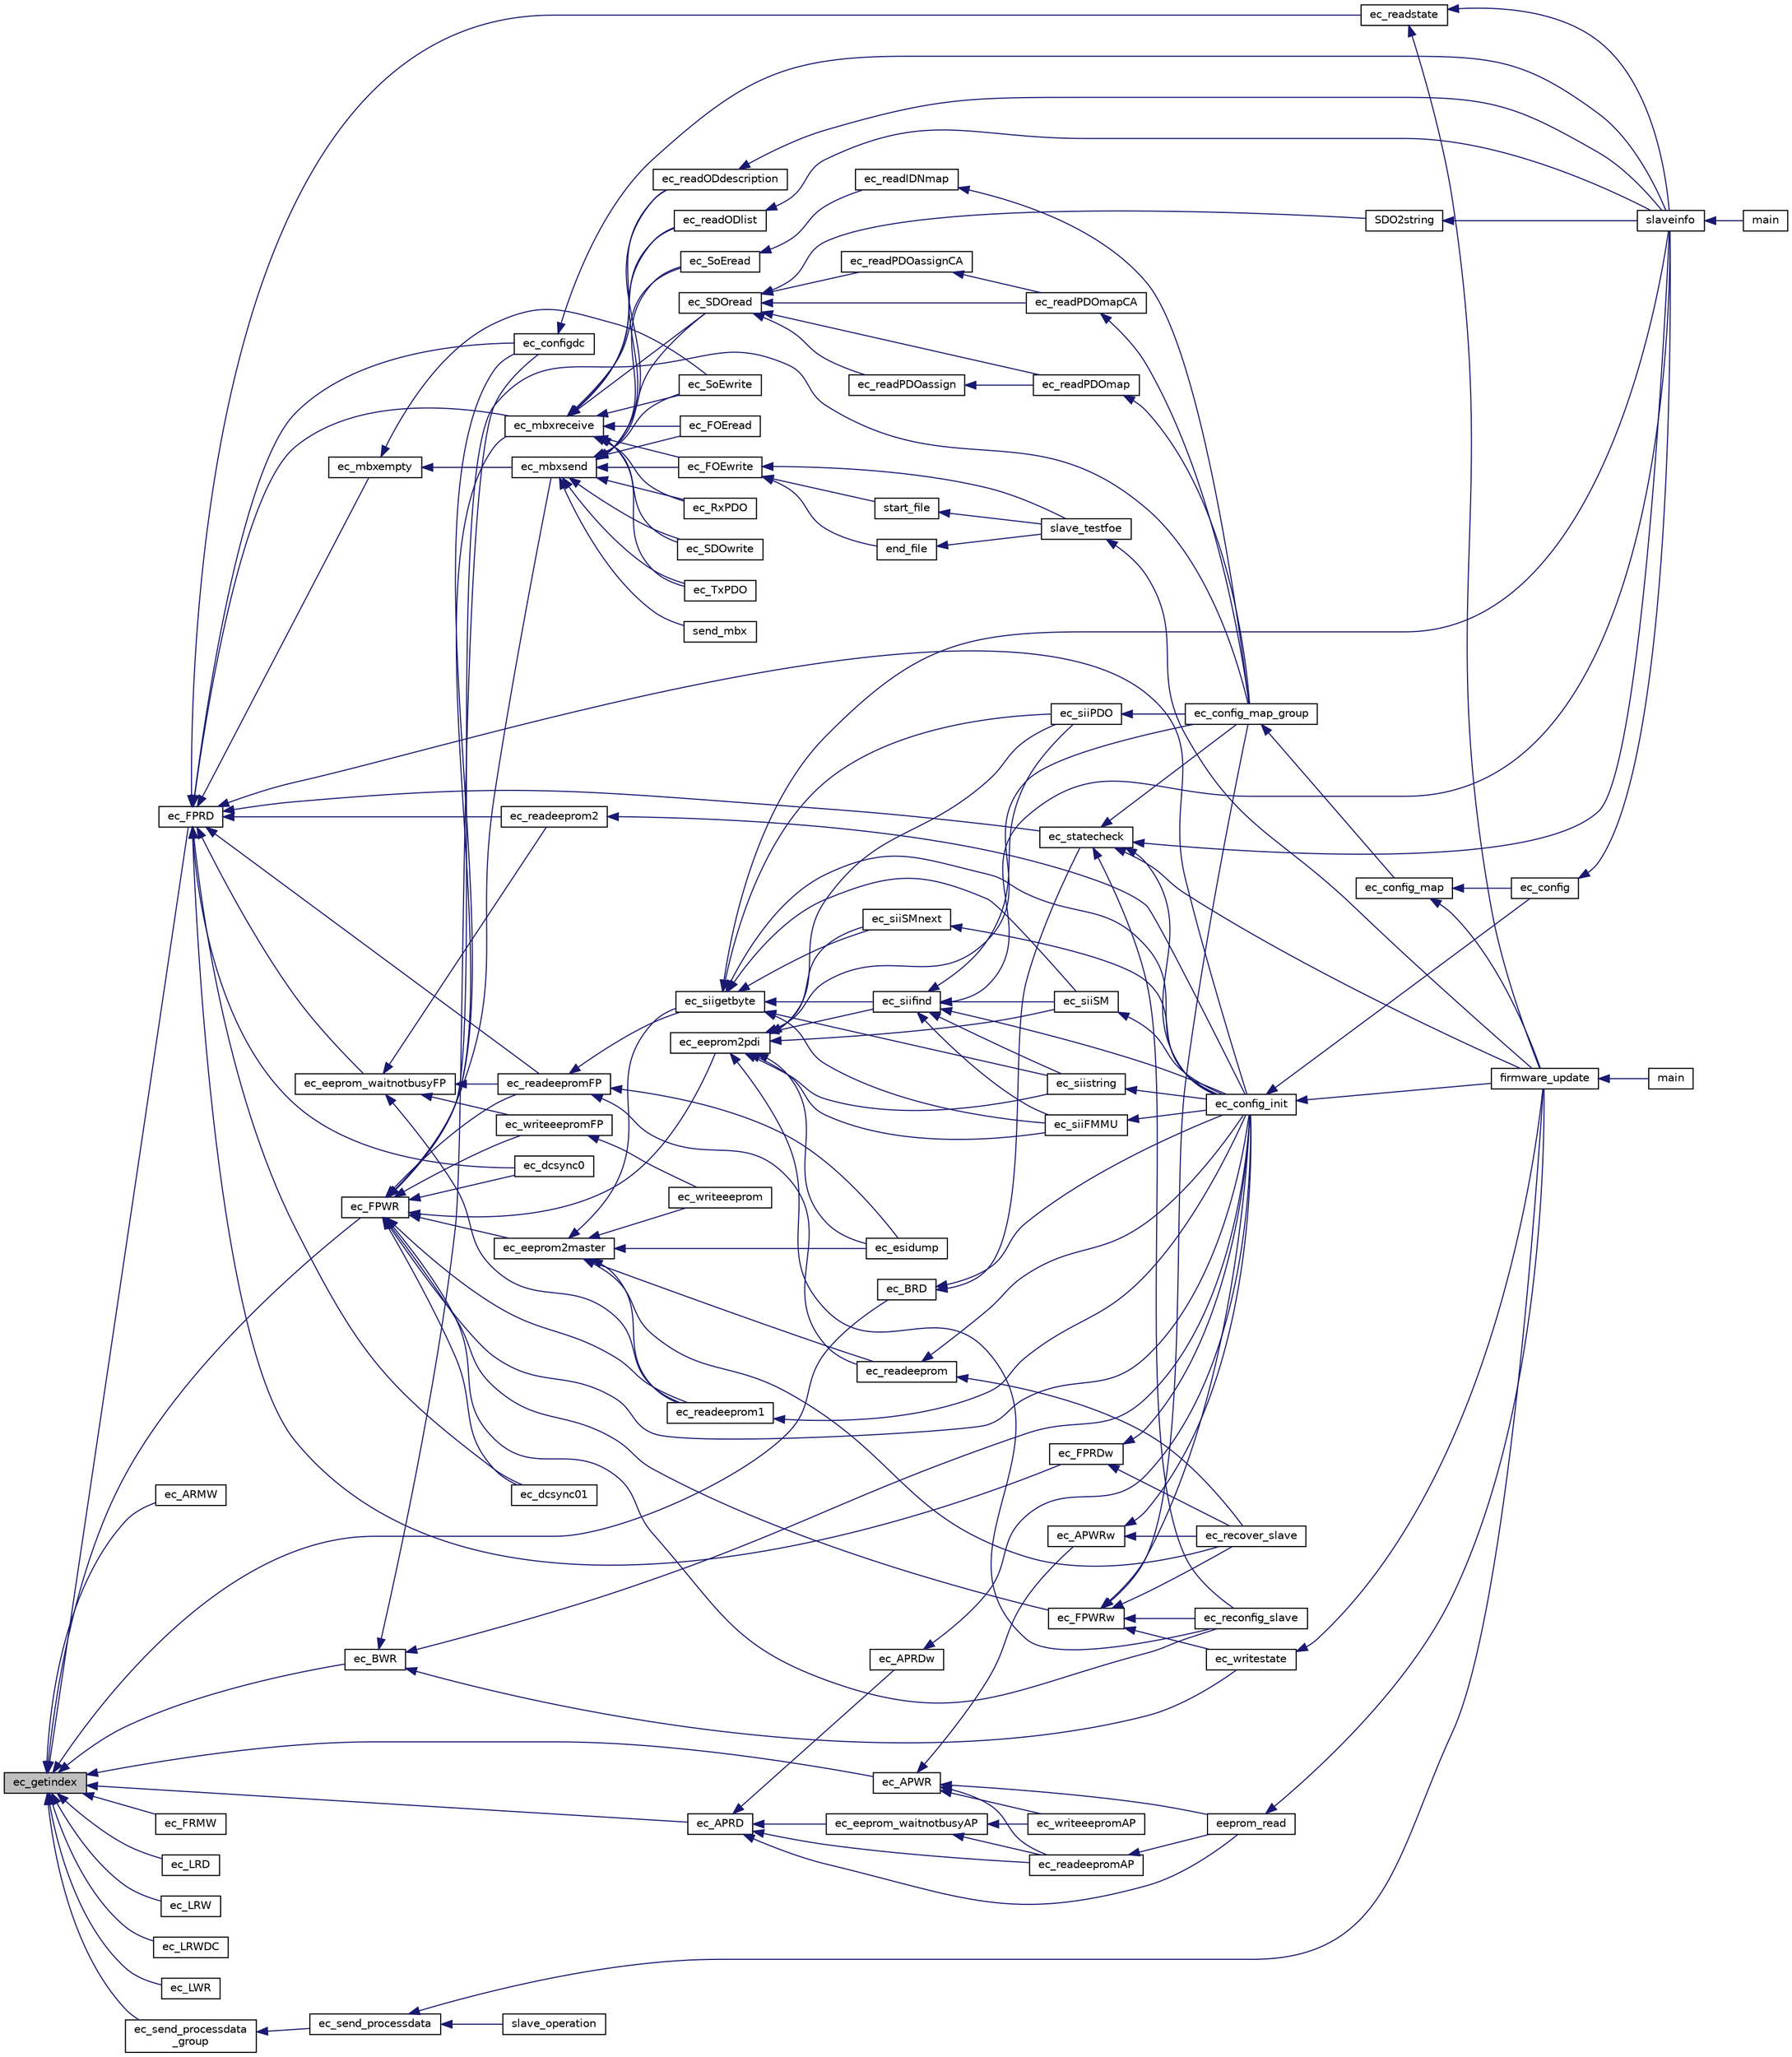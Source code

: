 digraph "ec_getindex"
{
 // INTERACTIVE_SVG=YES
  edge [fontname="Helvetica",fontsize="10",labelfontname="Helvetica",labelfontsize="10"];
  node [fontname="Helvetica",fontsize="10",shape=record];
  rankdir="LR";
  Node1 [label="ec_getindex",height=0.2,width=0.4,color="black", fillcolor="grey75", style="filled" fontcolor="black"];
  Node1 -> Node2 [dir="back",color="midnightblue",fontsize="10",style="solid",fontname="Helvetica"];
  Node2 [label="ec_APRD",height=0.2,width=0.4,color="black", fillcolor="white", style="filled",URL="$ethercatbase_8h.html#a80f6087e11fc1a42832f7c7872122308"];
  Node2 -> Node3 [dir="back",color="midnightblue",fontsize="10",style="solid",fontname="Helvetica"];
  Node3 [label="ec_APRDw",height=0.2,width=0.4,color="black", fillcolor="white", style="filled",URL="$ethercatbase_8h.html#ae04f6096929eed658625620ba507b219"];
  Node3 -> Node4 [dir="back",color="midnightblue",fontsize="10",style="solid",fontname="Helvetica"];
  Node4 [label="ec_config_init",height=0.2,width=0.4,color="black", fillcolor="white", style="filled",URL="$ethercatconfig_8h.html#ae9128b2cb982fd03fae9105d746f8656"];
  Node4 -> Node5 [dir="back",color="midnightblue",fontsize="10",style="solid",fontname="Helvetica"];
  Node5 [label="ec_config",height=0.2,width=0.4,color="black", fillcolor="white", style="filled",URL="$ethercatconfig_8h.html#a502e65cce3b0b5f8dbcabf6f25dab351"];
  Node5 -> Node6 [dir="back",color="midnightblue",fontsize="10",style="solid",fontname="Helvetica"];
  Node6 [label="slaveinfo",height=0.2,width=0.4,color="black", fillcolor="white", style="filled",URL="$slaveinfo_8c.html#a3552c609d2e51520c4afde65240a22d6"];
  Node6 -> Node7 [dir="back",color="midnightblue",fontsize="10",style="solid",fontname="Helvetica"];
  Node7 [label="main",height=0.2,width=0.4,color="black", fillcolor="white", style="filled",URL="$slaveinfo_8c.html#a0ddf1224851353fc92bfbff6f499fa97"];
  Node4 -> Node8 [dir="back",color="midnightblue",fontsize="10",style="solid",fontname="Helvetica"];
  Node8 [label="firmware_update",height=0.2,width=0.4,color="black", fillcolor="white", style="filled",URL="$fw__update_8c.html#a9e518a566b750155578e5328f5485c73"];
  Node8 -> Node9 [dir="back",color="midnightblue",fontsize="10",style="solid",fontname="Helvetica"];
  Node9 [label="main",height=0.2,width=0.4,color="black", fillcolor="white", style="filled",URL="$main_8xc.html#a840291bc02cba5474a4cb46a9b9566fe"];
  Node2 -> Node10 [dir="back",color="midnightblue",fontsize="10",style="solid",fontname="Helvetica"];
  Node10 [label="ec_eeprom_waitnotbusyAP",height=0.2,width=0.4,color="black", fillcolor="white", style="filled",URL="$ethercatmain_8c.html#af4b40499a69dd20db5aa8da081c7274f"];
  Node10 -> Node11 [dir="back",color="midnightblue",fontsize="10",style="solid",fontname="Helvetica"];
  Node11 [label="ec_readeepromAP",height=0.2,width=0.4,color="black", fillcolor="white", style="filled",URL="$ethercatmain_8h.html#ad1f3c620e76b3395d7deccc23ef0f8c5"];
  Node11 -> Node12 [dir="back",color="midnightblue",fontsize="10",style="solid",fontname="Helvetica"];
  Node12 [label="eeprom_read",height=0.2,width=0.4,color="black", fillcolor="white", style="filled",URL="$fw__update_8c.html#a1f7b392753323c242f0c4fafb71def77"];
  Node12 -> Node8 [dir="back",color="midnightblue",fontsize="10",style="solid",fontname="Helvetica"];
  Node10 -> Node13 [dir="back",color="midnightblue",fontsize="10",style="solid",fontname="Helvetica"];
  Node13 [label="ec_writeeepromAP",height=0.2,width=0.4,color="black", fillcolor="white", style="filled",URL="$ethercatmain_8h.html#a968dc550dde8340fbe80032f81662427"];
  Node2 -> Node11 [dir="back",color="midnightblue",fontsize="10",style="solid",fontname="Helvetica"];
  Node2 -> Node12 [dir="back",color="midnightblue",fontsize="10",style="solid",fontname="Helvetica"];
  Node1 -> Node14 [dir="back",color="midnightblue",fontsize="10",style="solid",fontname="Helvetica"];
  Node14 [label="ec_APWR",height=0.2,width=0.4,color="black", fillcolor="white", style="filled",URL="$ethercatbase_8h.html#a02a1741d276571009e46fbe39e9f729f"];
  Node14 -> Node15 [dir="back",color="midnightblue",fontsize="10",style="solid",fontname="Helvetica"];
  Node15 [label="ec_APWRw",height=0.2,width=0.4,color="black", fillcolor="white", style="filled",URL="$ethercatbase_8h.html#aca3c5979b5549da9f4a6f441a74e132b"];
  Node15 -> Node4 [dir="back",color="midnightblue",fontsize="10",style="solid",fontname="Helvetica"];
  Node15 -> Node16 [dir="back",color="midnightblue",fontsize="10",style="solid",fontname="Helvetica"];
  Node16 [label="ec_recover_slave",height=0.2,width=0.4,color="black", fillcolor="white", style="filled",URL="$ethercatconfig_8h.html#a9b5b7f6f83d4ee41b72306891f0679f1"];
  Node14 -> Node11 [dir="back",color="midnightblue",fontsize="10",style="solid",fontname="Helvetica"];
  Node14 -> Node13 [dir="back",color="midnightblue",fontsize="10",style="solid",fontname="Helvetica"];
  Node14 -> Node12 [dir="back",color="midnightblue",fontsize="10",style="solid",fontname="Helvetica"];
  Node1 -> Node17 [dir="back",color="midnightblue",fontsize="10",style="solid",fontname="Helvetica"];
  Node17 [label="ec_ARMW",height=0.2,width=0.4,color="black", fillcolor="white", style="filled",URL="$ethercatbase_8h.html#a9fb77485174d13b8b5fe8bd2cac816e9"];
  Node1 -> Node18 [dir="back",color="midnightblue",fontsize="10",style="solid",fontname="Helvetica"];
  Node18 [label="ec_BRD",height=0.2,width=0.4,color="black", fillcolor="white", style="filled",URL="$ethercatbase_8h.html#a30d9ab75b270ba904509fb1af2b8dc17"];
  Node18 -> Node4 [dir="back",color="midnightblue",fontsize="10",style="solid",fontname="Helvetica"];
  Node18 -> Node19 [dir="back",color="midnightblue",fontsize="10",style="solid",fontname="Helvetica"];
  Node19 [label="ec_statecheck",height=0.2,width=0.4,color="black", fillcolor="white", style="filled",URL="$ethercatmain_8h.html#a8f77918c0a6a32be1079a11119171901"];
  Node19 -> Node4 [dir="back",color="midnightblue",fontsize="10",style="solid",fontname="Helvetica"];
  Node19 -> Node20 [dir="back",color="midnightblue",fontsize="10",style="solid",fontname="Helvetica"];
  Node20 [label="ec_config_map_group",height=0.2,width=0.4,color="black", fillcolor="white", style="filled",URL="$ethercatconfig_8h.html#ae1120a5cace4aa56cf753977ccd37b8d"];
  Node20 -> Node21 [dir="back",color="midnightblue",fontsize="10",style="solid",fontname="Helvetica"];
  Node21 [label="ec_config_map",height=0.2,width=0.4,color="black", fillcolor="white", style="filled",URL="$ethercatconfig_8h.html#aa740a2ba948117670c4f9741bc31cc38"];
  Node21 -> Node5 [dir="back",color="midnightblue",fontsize="10",style="solid",fontname="Helvetica"];
  Node21 -> Node8 [dir="back",color="midnightblue",fontsize="10",style="solid",fontname="Helvetica"];
  Node19 -> Node22 [dir="back",color="midnightblue",fontsize="10",style="solid",fontname="Helvetica"];
  Node22 [label="ec_reconfig_slave",height=0.2,width=0.4,color="black", fillcolor="white", style="filled",URL="$ethercatconfig_8h.html#abcb0583af47e109f6fc0fb9b90f9f7cf"];
  Node19 -> Node8 [dir="back",color="midnightblue",fontsize="10",style="solid",fontname="Helvetica"];
  Node19 -> Node6 [dir="back",color="midnightblue",fontsize="10",style="solid",fontname="Helvetica"];
  Node1 -> Node23 [dir="back",color="midnightblue",fontsize="10",style="solid",fontname="Helvetica"];
  Node23 [label="ec_BWR",height=0.2,width=0.4,color="black", fillcolor="white", style="filled",URL="$ethercatbase_8h.html#a3ad29de613339c69a0b132114928b208"];
  Node23 -> Node4 [dir="back",color="midnightblue",fontsize="10",style="solid",fontname="Helvetica"];
  Node23 -> Node24 [dir="back",color="midnightblue",fontsize="10",style="solid",fontname="Helvetica"];
  Node24 [label="ec_configdc",height=0.2,width=0.4,color="black", fillcolor="white", style="filled",URL="$ethercatdc_8h.html#a928bb3140b430b72f0e831ccf10a1b52"];
  Node24 -> Node6 [dir="back",color="midnightblue",fontsize="10",style="solid",fontname="Helvetica"];
  Node23 -> Node25 [dir="back",color="midnightblue",fontsize="10",style="solid",fontname="Helvetica"];
  Node25 [label="ec_writestate",height=0.2,width=0.4,color="black", fillcolor="white", style="filled",URL="$ethercatmain_8h.html#a0750885eaa4230b7815a84ce8d627984"];
  Node25 -> Node8 [dir="back",color="midnightblue",fontsize="10",style="solid",fontname="Helvetica"];
  Node1 -> Node26 [dir="back",color="midnightblue",fontsize="10",style="solid",fontname="Helvetica"];
  Node26 [label="ec_FPRD",height=0.2,width=0.4,color="black", fillcolor="white", style="filled",URL="$ethercatbase_8h.html#aac2dc2b5a39ace0793473ab89bb56c7d"];
  Node26 -> Node4 [dir="back",color="midnightblue",fontsize="10",style="solid",fontname="Helvetica"];
  Node26 -> Node24 [dir="back",color="midnightblue",fontsize="10",style="solid",fontname="Helvetica"];
  Node26 -> Node27 [dir="back",color="midnightblue",fontsize="10",style="solid",fontname="Helvetica"];
  Node27 [label="ec_dcsync0",height=0.2,width=0.4,color="black", fillcolor="white", style="filled",URL="$ethercatdc_8h.html#a39fe8b9490690f066c59179e65af981c"];
  Node26 -> Node28 [dir="back",color="midnightblue",fontsize="10",style="solid",fontname="Helvetica"];
  Node28 [label="ec_dcsync01",height=0.2,width=0.4,color="black", fillcolor="white", style="filled",URL="$ethercatdc_8h.html#a42ad5c4b3c82a6a151c4ee17fe121e57"];
  Node26 -> Node29 [dir="back",color="midnightblue",fontsize="10",style="solid",fontname="Helvetica"];
  Node29 [label="ec_eeprom_waitnotbusyFP",height=0.2,width=0.4,color="black", fillcolor="white", style="filled",URL="$ethercatmain_8c.html#a683af1ff758441cb62905cb041e428a1"];
  Node29 -> Node30 [dir="back",color="midnightblue",fontsize="10",style="solid",fontname="Helvetica"];
  Node30 [label="ec_readeeprom1",height=0.2,width=0.4,color="black", fillcolor="white", style="filled",URL="$ethercatmain_8h.html#ad920436309547d99e23cb8fd7b56b1bc"];
  Node30 -> Node4 [dir="back",color="midnightblue",fontsize="10",style="solid",fontname="Helvetica"];
  Node29 -> Node31 [dir="back",color="midnightblue",fontsize="10",style="solid",fontname="Helvetica"];
  Node31 [label="ec_readeeprom2",height=0.2,width=0.4,color="black", fillcolor="white", style="filled",URL="$ethercatmain_8h.html#a31e35cc2f33ecf639db43c79850462ab"];
  Node31 -> Node4 [dir="back",color="midnightblue",fontsize="10",style="solid",fontname="Helvetica"];
  Node29 -> Node32 [dir="back",color="midnightblue",fontsize="10",style="solid",fontname="Helvetica"];
  Node32 [label="ec_readeepromFP",height=0.2,width=0.4,color="black", fillcolor="white", style="filled",URL="$ethercatmain_8h.html#ace89c7536b04427ffb755e77a5525855"];
  Node32 -> Node33 [dir="back",color="midnightblue",fontsize="10",style="solid",fontname="Helvetica"];
  Node33 [label="ec_esidump",height=0.2,width=0.4,color="black", fillcolor="white", style="filled",URL="$ethercatmain_8h.html#a06c13efc5cc0b881a29ff6a836046b1c"];
  Node32 -> Node34 [dir="back",color="midnightblue",fontsize="10",style="solid",fontname="Helvetica"];
  Node34 [label="ec_readeeprom",height=0.2,width=0.4,color="black", fillcolor="white", style="filled",URL="$ethercatmain_8h.html#aacc964b3a092b666f8011717be911d35"];
  Node34 -> Node4 [dir="back",color="midnightblue",fontsize="10",style="solid",fontname="Helvetica"];
  Node34 -> Node16 [dir="back",color="midnightblue",fontsize="10",style="solid",fontname="Helvetica"];
  Node32 -> Node35 [dir="back",color="midnightblue",fontsize="10",style="solid",fontname="Helvetica"];
  Node35 [label="ec_siigetbyte",height=0.2,width=0.4,color="black", fillcolor="white", style="filled",URL="$ethercatmain_8h.html#a6c314f9524aa84af885f1e6426b71148"];
  Node35 -> Node4 [dir="back",color="midnightblue",fontsize="10",style="solid",fontname="Helvetica"];
  Node35 -> Node36 [dir="back",color="midnightblue",fontsize="10",style="solid",fontname="Helvetica"];
  Node36 [label="ec_siifind",height=0.2,width=0.4,color="black", fillcolor="white", style="filled",URL="$ethercatmain_8h.html#af44cb7b11dccd4ea221079ae0a8138e8"];
  Node36 -> Node4 [dir="back",color="midnightblue",fontsize="10",style="solid",fontname="Helvetica"];
  Node36 -> Node37 [dir="back",color="midnightblue",fontsize="10",style="solid",fontname="Helvetica"];
  Node37 [label="ec_siiFMMU",height=0.2,width=0.4,color="black", fillcolor="white", style="filled",URL="$ethercatmain_8h.html#ab382409c9f74891f82e87dcc7fad875e"];
  Node37 -> Node4 [dir="back",color="midnightblue",fontsize="10",style="solid",fontname="Helvetica"];
  Node36 -> Node38 [dir="back",color="midnightblue",fontsize="10",style="solid",fontname="Helvetica"];
  Node38 [label="ec_siiPDO",height=0.2,width=0.4,color="black", fillcolor="white", style="filled",URL="$ethercatmain_8h.html#aef972d9668958da9db3c350e159caddb"];
  Node38 -> Node20 [dir="back",color="midnightblue",fontsize="10",style="solid",fontname="Helvetica"];
  Node36 -> Node39 [dir="back",color="midnightblue",fontsize="10",style="solid",fontname="Helvetica"];
  Node39 [label="ec_siiSM",height=0.2,width=0.4,color="black", fillcolor="white", style="filled",URL="$ethercatmain_8h.html#a54c0c0d13f6c7b38e98ab91f4db29514"];
  Node39 -> Node4 [dir="back",color="midnightblue",fontsize="10",style="solid",fontname="Helvetica"];
  Node36 -> Node40 [dir="back",color="midnightblue",fontsize="10",style="solid",fontname="Helvetica"];
  Node40 [label="ec_siistring",height=0.2,width=0.4,color="black", fillcolor="white", style="filled",URL="$ethercatmain_8h.html#a4fe43f91402e635e7087b9f1e09d7703"];
  Node40 -> Node4 [dir="back",color="midnightblue",fontsize="10",style="solid",fontname="Helvetica"];
  Node36 -> Node6 [dir="back",color="midnightblue",fontsize="10",style="solid",fontname="Helvetica"];
  Node35 -> Node37 [dir="back",color="midnightblue",fontsize="10",style="solid",fontname="Helvetica"];
  Node35 -> Node38 [dir="back",color="midnightblue",fontsize="10",style="solid",fontname="Helvetica"];
  Node35 -> Node39 [dir="back",color="midnightblue",fontsize="10",style="solid",fontname="Helvetica"];
  Node35 -> Node41 [dir="back",color="midnightblue",fontsize="10",style="solid",fontname="Helvetica"];
  Node41 [label="ec_siiSMnext",height=0.2,width=0.4,color="black", fillcolor="white", style="filled",URL="$ethercatmain_8h.html#acfb749a5fbaaa6d560204757be2170f5"];
  Node41 -> Node4 [dir="back",color="midnightblue",fontsize="10",style="solid",fontname="Helvetica"];
  Node35 -> Node40 [dir="back",color="midnightblue",fontsize="10",style="solid",fontname="Helvetica"];
  Node35 -> Node6 [dir="back",color="midnightblue",fontsize="10",style="solid",fontname="Helvetica"];
  Node29 -> Node42 [dir="back",color="midnightblue",fontsize="10",style="solid",fontname="Helvetica"];
  Node42 [label="ec_writeeepromFP",height=0.2,width=0.4,color="black", fillcolor="white", style="filled",URL="$ethercatmain_8h.html#ad4724bcbd8417e56ff2405cec44d6535"];
  Node42 -> Node43 [dir="back",color="midnightblue",fontsize="10",style="solid",fontname="Helvetica"];
  Node43 [label="ec_writeeeprom",height=0.2,width=0.4,color="black", fillcolor="white", style="filled",URL="$ethercatmain_8h.html#aaa333cdc5ea2ac66cf24a75855d9749b"];
  Node26 -> Node44 [dir="back",color="midnightblue",fontsize="10",style="solid",fontname="Helvetica"];
  Node44 [label="ec_FPRDw",height=0.2,width=0.4,color="black", fillcolor="white", style="filled",URL="$ethercatbase_8h.html#a1cebb240642f321d1f641e8a1ffe2fa4"];
  Node44 -> Node4 [dir="back",color="midnightblue",fontsize="10",style="solid",fontname="Helvetica"];
  Node44 -> Node16 [dir="back",color="midnightblue",fontsize="10",style="solid",fontname="Helvetica"];
  Node26 -> Node45 [dir="back",color="midnightblue",fontsize="10",style="solid",fontname="Helvetica"];
  Node45 [label="ec_mbxempty",height=0.2,width=0.4,color="black", fillcolor="white", style="filled",URL="$ethercatmain_8h.html#a78a07c2b50526e0f99334f7d2782264f"];
  Node45 -> Node46 [dir="back",color="midnightblue",fontsize="10",style="solid",fontname="Helvetica"];
  Node46 [label="ec_mbxsend",height=0.2,width=0.4,color="black", fillcolor="white", style="filled",URL="$ethercatmain_8h.html#a575bb6105662ad54fe55c47fc72075c4"];
  Node46 -> Node47 [dir="back",color="midnightblue",fontsize="10",style="solid",fontname="Helvetica"];
  Node47 [label="ec_FOEread",height=0.2,width=0.4,color="black", fillcolor="white", style="filled",URL="$ethercatfoe_8h.html#a99191c2fcaa3e50999a80b831d1f08ed"];
  Node46 -> Node48 [dir="back",color="midnightblue",fontsize="10",style="solid",fontname="Helvetica"];
  Node48 [label="ec_FOEwrite",height=0.2,width=0.4,color="black", fillcolor="white", style="filled",URL="$ethercatfoe_8h.html#a212557ed69e601f59421bd32c463b0d5"];
  Node48 -> Node49 [dir="back",color="midnightblue",fontsize="10",style="solid",fontname="Helvetica"];
  Node49 [label="end_file",height=0.2,width=0.4,color="black", fillcolor="white", style="filled",URL="$fw__update_8c.html#a50eb5931c3f11c210ca9fbf53cb401dc"];
  Node49 -> Node50 [dir="back",color="midnightblue",fontsize="10",style="solid",fontname="Helvetica"];
  Node50 [label="slave_testfoe",height=0.2,width=0.4,color="black", fillcolor="white", style="filled",URL="$fw__update_8c.html#acc6c9ddc89022912eb46513872e33253"];
  Node50 -> Node8 [dir="back",color="midnightblue",fontsize="10",style="solid",fontname="Helvetica"];
  Node48 -> Node50 [dir="back",color="midnightblue",fontsize="10",style="solid",fontname="Helvetica"];
  Node48 -> Node51 [dir="back",color="midnightblue",fontsize="10",style="solid",fontname="Helvetica"];
  Node51 [label="start_file",height=0.2,width=0.4,color="black", fillcolor="white", style="filled",URL="$fw__update_8c.html#a7db02e0d40f35ba4b041e087dfd604d3"];
  Node51 -> Node50 [dir="back",color="midnightblue",fontsize="10",style="solid",fontname="Helvetica"];
  Node46 -> Node52 [dir="back",color="midnightblue",fontsize="10",style="solid",fontname="Helvetica"];
  Node52 [label="ec_readODdescription",height=0.2,width=0.4,color="black", fillcolor="white", style="filled",URL="$ethercatcoe_8h.html#a02981bb4eb39fd7565eb6f549273d77a"];
  Node52 -> Node6 [dir="back",color="midnightblue",fontsize="10",style="solid",fontname="Helvetica"];
  Node46 -> Node53 [dir="back",color="midnightblue",fontsize="10",style="solid",fontname="Helvetica"];
  Node53 [label="ec_readODlist",height=0.2,width=0.4,color="black", fillcolor="white", style="filled",URL="$ethercatcoe_8h.html#a4774936212282a0928789d2371f3a4d5"];
  Node53 -> Node6 [dir="back",color="midnightblue",fontsize="10",style="solid",fontname="Helvetica"];
  Node46 -> Node54 [dir="back",color="midnightblue",fontsize="10",style="solid",fontname="Helvetica"];
  Node54 [label="ec_RxPDO",height=0.2,width=0.4,color="black", fillcolor="white", style="filled",URL="$ethercatcoe_8h.html#a17dc7c44c1c0dcae2a7059fba04964af"];
  Node46 -> Node55 [dir="back",color="midnightblue",fontsize="10",style="solid",fontname="Helvetica"];
  Node55 [label="ec_SDOread",height=0.2,width=0.4,color="black", fillcolor="white", style="filled",URL="$ethercatcoe_8h.html#a143f50dea5c6c2694d4050c0caeb5a8e"];
  Node55 -> Node56 [dir="back",color="midnightblue",fontsize="10",style="solid",fontname="Helvetica"];
  Node56 [label="ec_readPDOassign",height=0.2,width=0.4,color="black", fillcolor="white", style="filled",URL="$ethercatcoe_8c.html#af69e8cb853f10018ef190159752cd7e2"];
  Node56 -> Node57 [dir="back",color="midnightblue",fontsize="10",style="solid",fontname="Helvetica"];
  Node57 [label="ec_readPDOmap",height=0.2,width=0.4,color="black", fillcolor="white", style="filled",URL="$ethercatcoe_8h.html#a15ab60b8e11aa61d67480faa19d0ab28"];
  Node57 -> Node20 [dir="back",color="midnightblue",fontsize="10",style="solid",fontname="Helvetica"];
  Node55 -> Node58 [dir="back",color="midnightblue",fontsize="10",style="solid",fontname="Helvetica"];
  Node58 [label="ec_readPDOassignCA",height=0.2,width=0.4,color="black", fillcolor="white", style="filled",URL="$ethercatcoe_8c.html#a28d3ddf83f70650527d9dce3fb290a35"];
  Node58 -> Node59 [dir="back",color="midnightblue",fontsize="10",style="solid",fontname="Helvetica"];
  Node59 [label="ec_readPDOmapCA",height=0.2,width=0.4,color="black", fillcolor="white", style="filled",URL="$ethercatcoe_8h.html#a8770ccad0cea1ea8f7dbbd5bfc58b83d"];
  Node59 -> Node20 [dir="back",color="midnightblue",fontsize="10",style="solid",fontname="Helvetica"];
  Node55 -> Node57 [dir="back",color="midnightblue",fontsize="10",style="solid",fontname="Helvetica"];
  Node55 -> Node59 [dir="back",color="midnightblue",fontsize="10",style="solid",fontname="Helvetica"];
  Node55 -> Node60 [dir="back",color="midnightblue",fontsize="10",style="solid",fontname="Helvetica"];
  Node60 [label="SDO2string",height=0.2,width=0.4,color="black", fillcolor="white", style="filled",URL="$slaveinfo_8c.html#a4832e1e90a7ff54c233b13ae1ddd08ed"];
  Node60 -> Node6 [dir="back",color="midnightblue",fontsize="10",style="solid",fontname="Helvetica"];
  Node46 -> Node61 [dir="back",color="midnightblue",fontsize="10",style="solid",fontname="Helvetica"];
  Node61 [label="ec_SDOwrite",height=0.2,width=0.4,color="black", fillcolor="white", style="filled",URL="$ethercatcoe_8h.html#ac0b434553fad5dc86d4a3a7b302db708"];
  Node46 -> Node62 [dir="back",color="midnightblue",fontsize="10",style="solid",fontname="Helvetica"];
  Node62 [label="ec_SoEread",height=0.2,width=0.4,color="black", fillcolor="white", style="filled",URL="$ethercatsoe_8h.html#af8db8dac3118e949c495d4e50caccfac"];
  Node62 -> Node63 [dir="back",color="midnightblue",fontsize="10",style="solid",fontname="Helvetica"];
  Node63 [label="ec_readIDNmap",height=0.2,width=0.4,color="black", fillcolor="white", style="filled",URL="$ethercatsoe_8h.html#acb454e12b2034f0121a534de57b0e869"];
  Node63 -> Node20 [dir="back",color="midnightblue",fontsize="10",style="solid",fontname="Helvetica"];
  Node46 -> Node64 [dir="back",color="midnightblue",fontsize="10",style="solid",fontname="Helvetica"];
  Node64 [label="ec_SoEwrite",height=0.2,width=0.4,color="black", fillcolor="white", style="filled",URL="$ethercatsoe_8h.html#ae7ea660f01cb95ab4f37479bbc2f017e"];
  Node46 -> Node65 [dir="back",color="midnightblue",fontsize="10",style="solid",fontname="Helvetica"];
  Node65 [label="ec_TxPDO",height=0.2,width=0.4,color="black", fillcolor="white", style="filled",URL="$ethercatcoe_8h.html#ae4df27beaf8a8a5021b5227e51e6501a"];
  Node46 -> Node66 [dir="back",color="midnightblue",fontsize="10",style="solid",fontname="Helvetica"];
  Node66 [label="send_mbx",height=0.2,width=0.4,color="black", fillcolor="white", style="filled",URL="$fw__update_8c.html#aa99e735c71cf64f33da0777012e4ac5c"];
  Node45 -> Node64 [dir="back",color="midnightblue",fontsize="10",style="solid",fontname="Helvetica"];
  Node26 -> Node67 [dir="back",color="midnightblue",fontsize="10",style="solid",fontname="Helvetica"];
  Node67 [label="ec_mbxreceive",height=0.2,width=0.4,color="black", fillcolor="white", style="filled",URL="$ethercatmain_8h.html#a7c1a13c5372ba1b38c9d04085c191e73"];
  Node67 -> Node47 [dir="back",color="midnightblue",fontsize="10",style="solid",fontname="Helvetica"];
  Node67 -> Node48 [dir="back",color="midnightblue",fontsize="10",style="solid",fontname="Helvetica"];
  Node67 -> Node52 [dir="back",color="midnightblue",fontsize="10",style="solid",fontname="Helvetica"];
  Node67 -> Node53 [dir="back",color="midnightblue",fontsize="10",style="solid",fontname="Helvetica"];
  Node67 -> Node54 [dir="back",color="midnightblue",fontsize="10",style="solid",fontname="Helvetica"];
  Node67 -> Node55 [dir="back",color="midnightblue",fontsize="10",style="solid",fontname="Helvetica"];
  Node67 -> Node61 [dir="back",color="midnightblue",fontsize="10",style="solid",fontname="Helvetica"];
  Node67 -> Node62 [dir="back",color="midnightblue",fontsize="10",style="solid",fontname="Helvetica"];
  Node67 -> Node64 [dir="back",color="midnightblue",fontsize="10",style="solid",fontname="Helvetica"];
  Node67 -> Node65 [dir="back",color="midnightblue",fontsize="10",style="solid",fontname="Helvetica"];
  Node26 -> Node31 [dir="back",color="midnightblue",fontsize="10",style="solid",fontname="Helvetica"];
  Node26 -> Node32 [dir="back",color="midnightblue",fontsize="10",style="solid",fontname="Helvetica"];
  Node26 -> Node68 [dir="back",color="midnightblue",fontsize="10",style="solid",fontname="Helvetica"];
  Node68 [label="ec_readstate",height=0.2,width=0.4,color="black", fillcolor="white", style="filled",URL="$ethercatmain_8h.html#a585d9cd831f1d43f1bbaf7a50ee9759c"];
  Node68 -> Node8 [dir="back",color="midnightblue",fontsize="10",style="solid",fontname="Helvetica"];
  Node68 -> Node6 [dir="back",color="midnightblue",fontsize="10",style="solid",fontname="Helvetica"];
  Node26 -> Node19 [dir="back",color="midnightblue",fontsize="10",style="solid",fontname="Helvetica"];
  Node1 -> Node69 [dir="back",color="midnightblue",fontsize="10",style="solid",fontname="Helvetica"];
  Node69 [label="ec_FPWR",height=0.2,width=0.4,color="black", fillcolor="white", style="filled",URL="$ethercatbase_8h.html#aa2fe58363a824f15838718ee31f11ffc"];
  Node69 -> Node4 [dir="back",color="midnightblue",fontsize="10",style="solid",fontname="Helvetica"];
  Node69 -> Node20 [dir="back",color="midnightblue",fontsize="10",style="solid",fontname="Helvetica"];
  Node69 -> Node24 [dir="back",color="midnightblue",fontsize="10",style="solid",fontname="Helvetica"];
  Node69 -> Node27 [dir="back",color="midnightblue",fontsize="10",style="solid",fontname="Helvetica"];
  Node69 -> Node28 [dir="back",color="midnightblue",fontsize="10",style="solid",fontname="Helvetica"];
  Node69 -> Node70 [dir="back",color="midnightblue",fontsize="10",style="solid",fontname="Helvetica"];
  Node70 [label="ec_eeprom2master",height=0.2,width=0.4,color="black", fillcolor="white", style="filled",URL="$ethercatmain_8h.html#a027bd337ebfa1d39de8a7a1f5c5287de"];
  Node70 -> Node33 [dir="back",color="midnightblue",fontsize="10",style="solid",fontname="Helvetica"];
  Node70 -> Node34 [dir="back",color="midnightblue",fontsize="10",style="solid",fontname="Helvetica"];
  Node70 -> Node30 [dir="back",color="midnightblue",fontsize="10",style="solid",fontname="Helvetica"];
  Node70 -> Node16 [dir="back",color="midnightblue",fontsize="10",style="solid",fontname="Helvetica"];
  Node70 -> Node35 [dir="back",color="midnightblue",fontsize="10",style="solid",fontname="Helvetica"];
  Node70 -> Node43 [dir="back",color="midnightblue",fontsize="10",style="solid",fontname="Helvetica"];
  Node69 -> Node71 [dir="back",color="midnightblue",fontsize="10",style="solid",fontname="Helvetica"];
  Node71 [label="ec_eeprom2pdi",height=0.2,width=0.4,color="black", fillcolor="white", style="filled",URL="$ethercatmain_8h.html#ae149a6cd4a61c22efa4cf4185ffd83be"];
  Node71 -> Node20 [dir="back",color="midnightblue",fontsize="10",style="solid",fontname="Helvetica"];
  Node71 -> Node33 [dir="back",color="midnightblue",fontsize="10",style="solid",fontname="Helvetica"];
  Node71 -> Node22 [dir="back",color="midnightblue",fontsize="10",style="solid",fontname="Helvetica"];
  Node71 -> Node36 [dir="back",color="midnightblue",fontsize="10",style="solid",fontname="Helvetica"];
  Node71 -> Node37 [dir="back",color="midnightblue",fontsize="10",style="solid",fontname="Helvetica"];
  Node71 -> Node38 [dir="back",color="midnightblue",fontsize="10",style="solid",fontname="Helvetica"];
  Node71 -> Node39 [dir="back",color="midnightblue",fontsize="10",style="solid",fontname="Helvetica"];
  Node71 -> Node41 [dir="back",color="midnightblue",fontsize="10",style="solid",fontname="Helvetica"];
  Node71 -> Node40 [dir="back",color="midnightblue",fontsize="10",style="solid",fontname="Helvetica"];
  Node69 -> Node72 [dir="back",color="midnightblue",fontsize="10",style="solid",fontname="Helvetica"];
  Node72 [label="ec_FPWRw",height=0.2,width=0.4,color="black", fillcolor="white", style="filled",URL="$ethercatbase_8h.html#a2fc76bd01a00a0f6da9fb3927eabc24d"];
  Node72 -> Node4 [dir="back",color="midnightblue",fontsize="10",style="solid",fontname="Helvetica"];
  Node72 -> Node20 [dir="back",color="midnightblue",fontsize="10",style="solid",fontname="Helvetica"];
  Node72 -> Node22 [dir="back",color="midnightblue",fontsize="10",style="solid",fontname="Helvetica"];
  Node72 -> Node16 [dir="back",color="midnightblue",fontsize="10",style="solid",fontname="Helvetica"];
  Node72 -> Node25 [dir="back",color="midnightblue",fontsize="10",style="solid",fontname="Helvetica"];
  Node69 -> Node67 [dir="back",color="midnightblue",fontsize="10",style="solid",fontname="Helvetica"];
  Node69 -> Node46 [dir="back",color="midnightblue",fontsize="10",style="solid",fontname="Helvetica"];
  Node69 -> Node30 [dir="back",color="midnightblue",fontsize="10",style="solid",fontname="Helvetica"];
  Node69 -> Node32 [dir="back",color="midnightblue",fontsize="10",style="solid",fontname="Helvetica"];
  Node69 -> Node22 [dir="back",color="midnightblue",fontsize="10",style="solid",fontname="Helvetica"];
  Node69 -> Node42 [dir="back",color="midnightblue",fontsize="10",style="solid",fontname="Helvetica"];
  Node1 -> Node73 [dir="back",color="midnightblue",fontsize="10",style="solid",fontname="Helvetica"];
  Node73 [label="ec_FRMW",height=0.2,width=0.4,color="black", fillcolor="white", style="filled",URL="$ethercatbase_8h.html#a8a1aa39c19d1e54b7e5f1b5c37c6f84e"];
  Node1 -> Node74 [dir="back",color="midnightblue",fontsize="10",style="solid",fontname="Helvetica"];
  Node74 [label="ec_LRD",height=0.2,width=0.4,color="black", fillcolor="white", style="filled",URL="$ethercatbase_8h.html#a6b5e08a277e1be8f7a9a783e58fb4d2a"];
  Node1 -> Node75 [dir="back",color="midnightblue",fontsize="10",style="solid",fontname="Helvetica"];
  Node75 [label="ec_LRW",height=0.2,width=0.4,color="black", fillcolor="white", style="filled",URL="$ethercatbase_8h.html#a785fba63c633dd865d0b778adb0239c2"];
  Node1 -> Node76 [dir="back",color="midnightblue",fontsize="10",style="solid",fontname="Helvetica"];
  Node76 [label="ec_LRWDC",height=0.2,width=0.4,color="black", fillcolor="white", style="filled",URL="$ethercatbase_8h.html#ae2b92060d47d3ea8b18cff9184113eba"];
  Node1 -> Node77 [dir="back",color="midnightblue",fontsize="10",style="solid",fontname="Helvetica"];
  Node77 [label="ec_LWR",height=0.2,width=0.4,color="black", fillcolor="white", style="filled",URL="$ethercatbase_8h.html#ad1edce1f583efd3c9616409b23cb088d"];
  Node1 -> Node78 [dir="back",color="midnightblue",fontsize="10",style="solid",fontname="Helvetica"];
  Node78 [label="ec_send_processdata\l_group",height=0.2,width=0.4,color="black", fillcolor="white", style="filled",URL="$ethercatmain_8h.html#a5e2063e4eb419e7abdcc9d863dc7a7b4"];
  Node78 -> Node79 [dir="back",color="midnightblue",fontsize="10",style="solid",fontname="Helvetica"];
  Node79 [label="ec_send_processdata",height=0.2,width=0.4,color="black", fillcolor="white", style="filled",URL="$ethercatmain_8h.html#a30c66bb9d54e741149f7d40bbdb21078"];
  Node79 -> Node8 [dir="back",color="midnightblue",fontsize="10",style="solid",fontname="Helvetica"];
  Node79 -> Node80 [dir="back",color="midnightblue",fontsize="10",style="solid",fontname="Helvetica"];
  Node80 [label="slave_operation",height=0.2,width=0.4,color="black", fillcolor="white", style="filled",URL="$fw__update_8c.html#a0b61db68de5685610c1325922debd520"];
}
